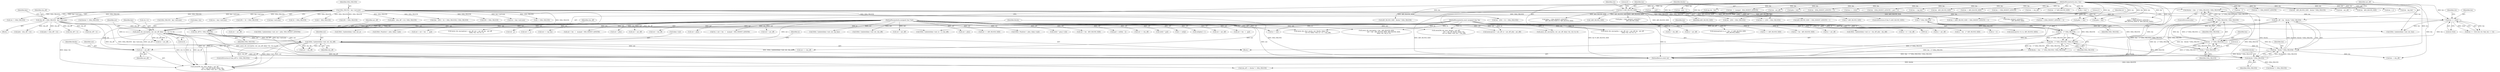 digraph "0_openssl_68595c0c2886e7942a14f98c17a55a88afb6c292@pointer" {
"1001897" [label="(Call,out + aes_off)"];
"1001886" [label="(Call,SHA1_Update(&key->md, out, sha_off))"];
"1001874" [label="(Call,aesni_cbc_encrypt(in, out, aes_off, &key->ks, ctx->iv, 0))"];
"1000125" [label="(MethodParameterIn,const unsigned char *in)"];
"1000124" [label="(MethodParameterIn,unsigned char *out)"];
"1001867" [label="(Call,aes_off = len - blocks * SHA_CBLOCK)"];
"1001869" [label="(Call,len - blocks * SHA_CBLOCK)"];
"1001851" [label="(Call,len - 3 * SHA_CBLOCK)"];
"1001835" [label="(Call,len >= 1024)"];
"1000168" [label="(Call,len % AES_BLOCK_SIZE)"];
"1000126" [label="(MethodParameterIn,size_t len)"];
"1001853" [label="(Call,3 * SHA_CBLOCK)"];
"1000155" [label="(Call,SHA_CBLOCK - key->md.num)"];
"1001861" [label="(Call,len - 2 * SHA_CBLOCK)"];
"1001863" [label="(Call,2 * SHA_CBLOCK)"];
"1001871" [label="(Call,blocks * SHA_CBLOCK)"];
"1001858" [label="(Call,blocks = (len - 2 * SHA_CBLOCK) / SHA_CBLOCK)"];
"1001860" [label="(Call,(len - 2 * SHA_CBLOCK) / SHA_CBLOCK)"];
"1001848" [label="(Call,blocks = (len - 3 * SHA_CBLOCK) / SHA_CBLOCK)"];
"1001850" [label="(Call,(len - 3 * SHA_CBLOCK) / SHA_CBLOCK)"];
"1001845" [label="(Call,sha_off %= SHA_CBLOCK)"];
"1000153" [label="(Call,sha_off = SHA_CBLOCK - key->md.num)"];
"1001861" [label="(Call,len - 2 * SHA_CBLOCK)"];
"1001017" [label="(Call,res != SHA_CBLOCK)"];
"1001892" [label="(Identifier,sha_off)"];
"1001865" [label="(Identifier,SHA_CBLOCK)"];
"1000156" [label="(Identifier,SHA_CBLOCK)"];
"1001897" [label="(Call,out + aes_off)"];
"1001894" [label="(Call,in + aes_off)"];
"1000707" [label="(Call,len - (256 + 32 + SHA_CBLOCK))"];
"1000392" [label="(Call,out + aes_off)"];
"1000604" [label="(Call,len - 1)"];
"1000257" [label="(Call,blocks *= SHA_CBLOCK)"];
"1000320" [label="(Call,plen != len)"];
"1001873" [label="(Identifier,SHA_CBLOCK)"];
"1001520" [label="(Call,len += SHA_DIGEST_LENGTH)"];
"1001852" [label="(Identifier,len)"];
"1000498" [label="(Call,len < (AES_BLOCK_SIZE + SHA_DIGEST_LENGTH + 1))"];
"1000213" [label="(Call,plen > (sha_off + iv))"];
"1001783" [label="(Call,out = out + len - 1 - pad)"];
"1000830" [label="(Call,SHA_CBLOCK - key->md.num)"];
"1001851" [label="(Call,len - 3 * SHA_CBLOCK)"];
"1000192" [label="(Call,SHA_DIGEST_LENGTH +\n                   AES_BLOCK_SIZE)"];
"1000125" [label="(MethodParameterIn,const unsigned char *in)"];
"1000577" [label="(Call,aesni_cbc_encrypt(in + len - AES_BLOCK_SIZE,\n                                  out + len - AES_BLOCK_SIZE, AES_BLOCK_SIZE,\n                                  &key->ks, tail_iv, 0))"];
"1001900" [label="(Identifier,blocks)"];
"1000717" [label="(Call,len - AES_BLOCK_SIZE - blocks * SHA_CBLOCK)"];
"1000154" [label="(Identifier,sha_off)"];
"1001843" [label="(Block,)"];
"1001887" [label="(Call,&key->md)"];
"1001876" [label="(Identifier,out)"];
"1000391" [label="(Call,aesni_cbc_encrypt(out + aes_off, out + aes_off, len - aes_off,\n                              &key->ks, ctx->iv, 1))"];
"1000398" [label="(Call,len - aes_off)"];
"1001840" [label="(Identifier,ctx)"];
"1001866" [label="(Identifier,SHA_CBLOCK)"];
"1001885" [label="(Literal,0)"];
"1001860" [label="(Call,(len - 2 * SHA_CBLOCK) / SHA_CBLOCK)"];
"1001889" [label="(Identifier,key)"];
"1001834" [label="(Call,len >= 1024 && ctx->key_len == 32)"];
"1000172" [label="(Literal,0)"];
"1001523" [label="(Call,res = key->md.num)"];
"1001856" [label="(Identifier,SHA_CBLOCK)"];
"1001855" [label="(Identifier,SHA_CBLOCK)"];
"1001853" [label="(Call,3 * SHA_CBLOCK)"];
"1001647" [label="(Call,out - p)"];
"1000228" [label="(Call,SHA1_Update(&key->md, in + iv, sha_off))"];
"1000844" [label="(Call,out += j)"];
"1001893" [label="(Call,aesni256_cbc_sha1_dec(in + aes_off,\n                                      out + aes_off, blocks, &key->ks,\n                                      ctx->iv, &key->md, out + sha_off))"];
"1000580" [label="(Call,len - AES_BLOCK_SIZE)"];
"1001877" [label="(Identifier,aes_off)"];
"1001847" [label="(Identifier,SHA_CBLOCK)"];
"1001625" [label="(Call,out += inp_len)"];
"1001912" [label="(Call,out + sha_off)"];
"1001850" [label="(Call,(len - 3 * SHA_CBLOCK) / SHA_CBLOCK)"];
"1000847" [label="(Call,len -= j)"];
"1001868" [label="(Identifier,aes_off)"];
"1000820" [label="(Call,len - (256 + SHA_CBLOCK))"];
"1001854" [label="(Literal,3)"];
"1001857" [label="(ControlStructure,else)"];
"1001867" [label="(Call,aes_off = len - blocks * SHA_CBLOCK)"];
"1001635" [label="(Call,out + len - 1 - maxpad - SHA_DIGEST_LENGTH)"];
"1001875" [label="(Identifier,in)"];
"1001561" [label="(Call,len - inp_len)"];
"1001787" [label="(Call,len - 1 - pad)"];
"1000127" [label="(Block,)"];
"1001899" [label="(Identifier,aes_off)"];
"1000328" [label="(Call,memcpy(out + aes_off, in + aes_off, plen - aes_off))"];
"1000376" [label="(Call,len - plen - 1)"];
"1000811" [label="(Call,len >= (256 + SHA_CBLOCK))"];
"1000719" [label="(Call,AES_BLOCK_SIZE - blocks * SHA_CBLOCK)"];
"1000170" [label="(Identifier,AES_BLOCK_SIZE)"];
"1000339" [label="(Call,out + plen)"];
"1000660" [label="(Call,inp_len - len)"];
"1001637" [label="(Call,len - 1 - maxpad - SHA_DIGEST_LENGTH)"];
"1000418" [label="(Call,len - aes_off)"];
"1000167" [label="(ControlStructure,if (len % AES_BLOCK_SIZE))"];
"1000329" [label="(Call,out + aes_off)"];
"1000709" [label="(Call,256 + 32 + SHA_CBLOCK)"];
"1000412" [label="(Call,in + aes_off)"];
"1000569" [label="(Call,in + len - 2 * AES_BLOCK_SIZE)"];
"1000767" [label="(Call,out + sha_off)"];
"1000363" [label="(Call,out + plen)"];
"1000164" [label="(Identifier,key)"];
"1000411" [label="(Call,aesni_cbc_encrypt(in + aes_off, out + aes_off, len - aes_off,\n                              &key->ks, ctx->iv, 1))"];
"1000190" [label="(Call,plen + SHA_DIGEST_LENGTH +\n                   AES_BLOCK_SIZE)"];
"1001633" [label="(Call,*p = out + len - 1 - maxpad - SHA_DIGEST_LENGTH)"];
"1000182" [label="(Call,plen = len)"];
"1000381" [label="(Call,plen < len)"];
"1000752" [label="(Call,out + aes_off)"];
"1001915" [label="(Call,sha_off += blocks *= SHA_CBLOCK)"];
"1000233" [label="(Call,in + iv)"];
"1000313" [label="(Call,in + sha_off)"];
"1001858" [label="(Call,blocks = (len - 2 * SHA_CBLOCK) / SHA_CBLOCK)"];
"1000126" [label="(MethodParameterIn,size_t len)"];
"1001871" [label="(Call,blocks * SHA_CBLOCK)"];
"1000221" [label="(Call,plen - (sha_off + iv))"];
"1000332" [label="(Call,in + aes_off)"];
"1001882" [label="(Call,ctx->iv)"];
"1000237" [label="(Call,aesni_cbc_sha1_enc(in, out, blocks, &key->ks,\n                               ctx->iv, &key->md, in + iv + sha_off))"];
"1001848" [label="(Call,blocks = (len - 3 * SHA_CBLOCK) / SHA_CBLOCK)"];
"1001845" [label="(Call,sha_off %= SHA_CBLOCK)"];
"1001971" [label="(MethodReturn,static int)"];
"1001874" [label="(Call,aesni_cbc_encrypt(in, out, aes_off, &key->ks, ctx->iv, 0))"];
"1000507" [label="(Call,memcpy(ctx->iv, in, AES_BLOCK_SIZE))"];
"1001920" [label="(Call,out += sha_off)"];
"1000157" [label="(Call,key->md.num)"];
"1001846" [label="(Identifier,sha_off)"];
"1000187" [label="(Call,len !=\n                 ((plen + SHA_DIGEST_LENGTH +\n                   AES_BLOCK_SIZE) & -AES_BLOCK_SIZE))"];
"1000215" [label="(Call,sha_off + iv)"];
"1001837" [label="(Literal,1024)"];
"1000609" [label="(Call,len - (SHA_DIGEST_LENGTH + 1))"];
"1000800" [label="(Call,SHA1_Update(&key->md, out, inp_len))"];
"1000741" [label="(Call,SHA1_Update(&key->md, out, sha_off))"];
"1000711" [label="(Call,32 + SHA_CBLOCK)"];
"1000825" [label="(Call,0 - SHA_CBLOCK)"];
"1000395" [label="(Call,out + aes_off)"];
"1000169" [label="(Identifier,len)"];
"1000189" [label="(Call,(plen + SHA_DIGEST_LENGTH +\n                   AES_BLOCK_SIZE) & -AES_BLOCK_SIZE)"];
"1000558" [label="(Call,len >= 1024)"];
"1001923" [label="(Call,len -= sha_off)"];
"1000168" [label="(Call,len % AES_BLOCK_SIZE)"];
"1000648" [label="(Call,len - (SHA_DIGEST_LENGTH + pad + 1))"];
"1000358" [label="(Call,out + plen)"];
"1000338" [label="(Call,SHA1_Final(out + plen, &key->md))"];
"1001628" [label="(Call,len -= inp_len)"];
"1000729" [label="(Call,aesni_cbc_encrypt(in, out, aes_off, &key->ks, ctx->iv, 0))"];
"1000585" [label="(Call,len - AES_BLOCK_SIZE)"];
"1001870" [label="(Identifier,len)"];
"1000547" [label="(Call,out[i] ^ pmac->c[i])"];
"1000567" [label="(Call,memcpy(tail_iv, in + len - 2 * AES_BLOCK_SIZE,\n                       AES_BLOCK_SIZE))"];
"1000583" [label="(Call,out + len - AES_BLOCK_SIZE)"];
"1000600" [label="(Call,pad = out[len - 1])"];
"1000822" [label="(Call,256 + SHA_CBLOCK)"];
"1000519" [label="(Call,len -= AES_BLOCK_SIZE)"];
"1000807" [label="(Call,len -= SHA_DIGEST_LENGTH)"];
"1000195" [label="(Call,-AES_BLOCK_SIZE)"];
"1000778" [label="(Call,len -= sha_off)"];
"1000775" [label="(Call,out += sha_off)"];
"1001864" [label="(Literal,2)"];
"1001836" [label="(Identifier,len)"];
"1000220" [label="(Call,(plen - (sha_off + iv)) / SHA_CBLOCK)"];
"1000153" [label="(Call,sha_off = SHA_CBLOCK - key->md.num)"];
"1001878" [label="(Call,&key->ks)"];
"1000325" [label="(Call,in != out)"];
"1001917" [label="(Call,blocks *= SHA_CBLOCK)"];
"1000223" [label="(Call,sha_off + iv)"];
"1001886" [label="(Call,SHA1_Update(&key->md, out, sha_off))"];
"1001962" [label="(Call,SHA1_Update(&key->md, out, len))"];
"1001895" [label="(Identifier,in)"];
"1000513" [label="(Call,in += AES_BLOCK_SIZE)"];
"1000578" [label="(Call,in + len - AES_BLOCK_SIZE)"];
"1000524" [label="(Call,len < (SHA_DIGEST_LENGTH + 1))"];
"1000124" [label="(MethodParameterIn,unsigned char *out)"];
"1001807" [label="(Call,out[i] ^ pad)"];
"1000969" [label="(Call,c = out[j])"];
"1001898" [label="(Identifier,out)"];
"1000749" [label="(Call,in + aes_off)"];
"1000386" [label="(Call,out[plen] = l)"];
"1000706" [label="(Call,(len - (256 + 32 + SHA_CBLOCK)) / SHA_CBLOCK)"];
"1000175" [label="(Identifier,ctx)"];
"1001891" [label="(Identifier,out)"];
"1000415" [label="(Call,out + aes_off)"];
"1000155" [label="(Call,SHA_CBLOCK - key->md.num)"];
"1000813" [label="(Call,256 + SHA_CBLOCK)"];
"1000500" [label="(Call,AES_BLOCK_SIZE + SHA_DIGEST_LENGTH + 1)"];
"1001862" [label="(Identifier,len)"];
"1001785" [label="(Call,out + len - 1 - pad)"];
"1001835" [label="(Call,len >= 1024)"];
"1000516" [label="(Call,out += AES_BLOCK_SIZE)"];
"1001844" [label="(ControlStructure,if (sha_off %= SHA_CBLOCK))"];
"1000571" [label="(Call,len - 2 * AES_BLOCK_SIZE)"];
"1001863" [label="(Call,2 * SHA_CBLOCK)"];
"1000962" [label="(Call,j < len)"];
"1000748" [label="(Call,aesni256_cbc_sha1_dec(in + aes_off,\n                                      out + aes_off, blocks, &key->ks,\n                                      ctx->iv, &key->md, out + sha_off))"];
"1001869" [label="(Call,len - blocks * SHA_CBLOCK)"];
"1000952" [label="(Call,res = key->md.num)"];
"1001143" [label="(Call,i < SHA_CBLOCK)"];
"1000308" [label="(Call,SHA1_Update(&key->md, in + sha_off, plen - sha_off))"];
"1000573" [label="(Call,2 * AES_BLOCK_SIZE)"];
"1001859" [label="(Identifier,blocks)"];
"1000252" [label="(Call,in + iv + sha_off)"];
"1001849" [label="(Identifier,blocks)"];
"1000353" [label="(Call,SHA1_Update(&key->md, out + plen, SHA_DIGEST_LENGTH))"];
"1000837" [label="(Call,SHA1_Update(&key->md, out, j))"];
"1001872" [label="(Identifier,blocks)"];
"1000362" [label="(Call,SHA1_Final(out + plen, &key->md))"];
"1001897" -> "1001893"  [label="AST: "];
"1001897" -> "1001899"  [label="CFG: "];
"1001898" -> "1001897"  [label="AST: "];
"1001899" -> "1001897"  [label="AST: "];
"1001900" -> "1001897"  [label="CFG: "];
"1001897" -> "1001971"  [label="DDG: aes_off"];
"1001886" -> "1001897"  [label="DDG: out"];
"1000124" -> "1001897"  [label="DDG: out"];
"1001874" -> "1001897"  [label="DDG: aes_off"];
"1001886" -> "1001843"  [label="AST: "];
"1001886" -> "1001892"  [label="CFG: "];
"1001887" -> "1001886"  [label="AST: "];
"1001891" -> "1001886"  [label="AST: "];
"1001892" -> "1001886"  [label="AST: "];
"1001895" -> "1001886"  [label="CFG: "];
"1001886" -> "1001971"  [label="DDG: SHA1_Update(&key->md, out, sha_off)"];
"1001874" -> "1001886"  [label="DDG: out"];
"1000124" -> "1001886"  [label="DDG: out"];
"1001845" -> "1001886"  [label="DDG: sha_off"];
"1001886" -> "1001893"  [label="DDG: out"];
"1001886" -> "1001893"  [label="DDG: &key->md"];
"1001886" -> "1001893"  [label="DDG: sha_off"];
"1001886" -> "1001912"  [label="DDG: out"];
"1001886" -> "1001912"  [label="DDG: sha_off"];
"1001886" -> "1001915"  [label="DDG: sha_off"];
"1001886" -> "1001920"  [label="DDG: out"];
"1001874" -> "1001843"  [label="AST: "];
"1001874" -> "1001885"  [label="CFG: "];
"1001875" -> "1001874"  [label="AST: "];
"1001876" -> "1001874"  [label="AST: "];
"1001877" -> "1001874"  [label="AST: "];
"1001878" -> "1001874"  [label="AST: "];
"1001882" -> "1001874"  [label="AST: "];
"1001885" -> "1001874"  [label="AST: "];
"1001889" -> "1001874"  [label="CFG: "];
"1001874" -> "1001971"  [label="DDG: aesni_cbc_encrypt(in, out, aes_off, &key->ks, ctx->iv, 0)"];
"1000125" -> "1001874"  [label="DDG: in"];
"1000124" -> "1001874"  [label="DDG: out"];
"1001867" -> "1001874"  [label="DDG: aes_off"];
"1001874" -> "1001893"  [label="DDG: in"];
"1001874" -> "1001893"  [label="DDG: aes_off"];
"1001874" -> "1001893"  [label="DDG: &key->ks"];
"1001874" -> "1001893"  [label="DDG: ctx->iv"];
"1001874" -> "1001894"  [label="DDG: in"];
"1001874" -> "1001894"  [label="DDG: aes_off"];
"1000125" -> "1000122"  [label="AST: "];
"1000125" -> "1001971"  [label="DDG: in"];
"1000125" -> "1000228"  [label="DDG: in"];
"1000125" -> "1000233"  [label="DDG: in"];
"1000125" -> "1000237"  [label="DDG: in"];
"1000125" -> "1000252"  [label="DDG: in"];
"1000125" -> "1000308"  [label="DDG: in"];
"1000125" -> "1000313"  [label="DDG: in"];
"1000125" -> "1000325"  [label="DDG: in"];
"1000125" -> "1000328"  [label="DDG: in"];
"1000125" -> "1000332"  [label="DDG: in"];
"1000125" -> "1000411"  [label="DDG: in"];
"1000125" -> "1000412"  [label="DDG: in"];
"1000125" -> "1000507"  [label="DDG: in"];
"1000125" -> "1000513"  [label="DDG: in"];
"1000125" -> "1000567"  [label="DDG: in"];
"1000125" -> "1000569"  [label="DDG: in"];
"1000125" -> "1000577"  [label="DDG: in"];
"1000125" -> "1000578"  [label="DDG: in"];
"1000125" -> "1000729"  [label="DDG: in"];
"1000125" -> "1000748"  [label="DDG: in"];
"1000125" -> "1000749"  [label="DDG: in"];
"1000125" -> "1001893"  [label="DDG: in"];
"1000125" -> "1001894"  [label="DDG: in"];
"1000124" -> "1000122"  [label="AST: "];
"1000124" -> "1001971"  [label="DDG: out"];
"1000124" -> "1000237"  [label="DDG: out"];
"1000124" -> "1000325"  [label="DDG: out"];
"1000124" -> "1000328"  [label="DDG: out"];
"1000124" -> "1000329"  [label="DDG: out"];
"1000124" -> "1000338"  [label="DDG: out"];
"1000124" -> "1000339"  [label="DDG: out"];
"1000124" -> "1000353"  [label="DDG: out"];
"1000124" -> "1000358"  [label="DDG: out"];
"1000124" -> "1000362"  [label="DDG: out"];
"1000124" -> "1000363"  [label="DDG: out"];
"1000124" -> "1000386"  [label="DDG: out"];
"1000124" -> "1000391"  [label="DDG: out"];
"1000124" -> "1000392"  [label="DDG: out"];
"1000124" -> "1000395"  [label="DDG: out"];
"1000124" -> "1000411"  [label="DDG: out"];
"1000124" -> "1000415"  [label="DDG: out"];
"1000124" -> "1000516"  [label="DDG: out"];
"1000124" -> "1000547"  [label="DDG: out"];
"1000124" -> "1000577"  [label="DDG: out"];
"1000124" -> "1000583"  [label="DDG: out"];
"1000124" -> "1000600"  [label="DDG: out"];
"1000124" -> "1000729"  [label="DDG: out"];
"1000124" -> "1000741"  [label="DDG: out"];
"1000124" -> "1000748"  [label="DDG: out"];
"1000124" -> "1000752"  [label="DDG: out"];
"1000124" -> "1000767"  [label="DDG: out"];
"1000124" -> "1000775"  [label="DDG: out"];
"1000124" -> "1000800"  [label="DDG: out"];
"1000124" -> "1000837"  [label="DDG: out"];
"1000124" -> "1000844"  [label="DDG: out"];
"1000124" -> "1000969"  [label="DDG: out"];
"1000124" -> "1001625"  [label="DDG: out"];
"1000124" -> "1001633"  [label="DDG: out"];
"1000124" -> "1001635"  [label="DDG: out"];
"1000124" -> "1001647"  [label="DDG: out"];
"1000124" -> "1001783"  [label="DDG: out"];
"1000124" -> "1001785"  [label="DDG: out"];
"1000124" -> "1001807"  [label="DDG: out"];
"1000124" -> "1001893"  [label="DDG: out"];
"1000124" -> "1001912"  [label="DDG: out"];
"1000124" -> "1001920"  [label="DDG: out"];
"1000124" -> "1001962"  [label="DDG: out"];
"1001867" -> "1001843"  [label="AST: "];
"1001867" -> "1001869"  [label="CFG: "];
"1001868" -> "1001867"  [label="AST: "];
"1001869" -> "1001867"  [label="AST: "];
"1001875" -> "1001867"  [label="CFG: "];
"1001867" -> "1001971"  [label="DDG: len - blocks * SHA_CBLOCK"];
"1001869" -> "1001867"  [label="DDG: len"];
"1001869" -> "1001867"  [label="DDG: blocks * SHA_CBLOCK"];
"1001869" -> "1001871"  [label="CFG: "];
"1001870" -> "1001869"  [label="AST: "];
"1001871" -> "1001869"  [label="AST: "];
"1001869" -> "1001971"  [label="DDG: blocks * SHA_CBLOCK"];
"1001851" -> "1001869"  [label="DDG: len"];
"1001861" -> "1001869"  [label="DDG: len"];
"1000126" -> "1001869"  [label="DDG: len"];
"1001871" -> "1001869"  [label="DDG: blocks"];
"1001871" -> "1001869"  [label="DDG: SHA_CBLOCK"];
"1001869" -> "1001923"  [label="DDG: len"];
"1001851" -> "1001850"  [label="AST: "];
"1001851" -> "1001853"  [label="CFG: "];
"1001852" -> "1001851"  [label="AST: "];
"1001853" -> "1001851"  [label="AST: "];
"1001856" -> "1001851"  [label="CFG: "];
"1001851" -> "1001971"  [label="DDG: 3 * SHA_CBLOCK"];
"1001851" -> "1001850"  [label="DDG: len"];
"1001851" -> "1001850"  [label="DDG: 3 * SHA_CBLOCK"];
"1001835" -> "1001851"  [label="DDG: len"];
"1000126" -> "1001851"  [label="DDG: len"];
"1001853" -> "1001851"  [label="DDG: 3"];
"1001853" -> "1001851"  [label="DDG: SHA_CBLOCK"];
"1001835" -> "1001834"  [label="AST: "];
"1001835" -> "1001837"  [label="CFG: "];
"1001836" -> "1001835"  [label="AST: "];
"1001837" -> "1001835"  [label="AST: "];
"1001840" -> "1001835"  [label="CFG: "];
"1001834" -> "1001835"  [label="CFG: "];
"1001835" -> "1001834"  [label="DDG: len"];
"1001835" -> "1001834"  [label="DDG: 1024"];
"1000168" -> "1001835"  [label="DDG: len"];
"1000126" -> "1001835"  [label="DDG: len"];
"1001835" -> "1001861"  [label="DDG: len"];
"1001835" -> "1001962"  [label="DDG: len"];
"1000168" -> "1000167"  [label="AST: "];
"1000168" -> "1000170"  [label="CFG: "];
"1000169" -> "1000168"  [label="AST: "];
"1000170" -> "1000168"  [label="AST: "];
"1000172" -> "1000168"  [label="CFG: "];
"1000175" -> "1000168"  [label="CFG: "];
"1000168" -> "1001971"  [label="DDG: len % AES_BLOCK_SIZE"];
"1000168" -> "1001971"  [label="DDG: len"];
"1000168" -> "1001971"  [label="DDG: AES_BLOCK_SIZE"];
"1000126" -> "1000168"  [label="DDG: len"];
"1000168" -> "1000182"  [label="DDG: len"];
"1000168" -> "1000187"  [label="DDG: len"];
"1000168" -> "1000189"  [label="DDG: AES_BLOCK_SIZE"];
"1000168" -> "1000190"  [label="DDG: AES_BLOCK_SIZE"];
"1000168" -> "1000192"  [label="DDG: AES_BLOCK_SIZE"];
"1000168" -> "1000195"  [label="DDG: AES_BLOCK_SIZE"];
"1000168" -> "1000320"  [label="DDG: len"];
"1000168" -> "1000498"  [label="DDG: len"];
"1000168" -> "1000498"  [label="DDG: AES_BLOCK_SIZE"];
"1000168" -> "1000500"  [label="DDG: AES_BLOCK_SIZE"];
"1000168" -> "1000507"  [label="DDG: AES_BLOCK_SIZE"];
"1000168" -> "1000524"  [label="DDG: len"];
"1000168" -> "1000573"  [label="DDG: AES_BLOCK_SIZE"];
"1000168" -> "1000719"  [label="DDG: AES_BLOCK_SIZE"];
"1000126" -> "1000122"  [label="AST: "];
"1000126" -> "1001971"  [label="DDG: len"];
"1000126" -> "1000182"  [label="DDG: len"];
"1000126" -> "1000187"  [label="DDG: len"];
"1000126" -> "1000320"  [label="DDG: len"];
"1000126" -> "1000376"  [label="DDG: len"];
"1000126" -> "1000381"  [label="DDG: len"];
"1000126" -> "1000398"  [label="DDG: len"];
"1000126" -> "1000418"  [label="DDG: len"];
"1000126" -> "1000498"  [label="DDG: len"];
"1000126" -> "1000519"  [label="DDG: len"];
"1000126" -> "1000524"  [label="DDG: len"];
"1000126" -> "1000558"  [label="DDG: len"];
"1000126" -> "1000571"  [label="DDG: len"];
"1000126" -> "1000580"  [label="DDG: len"];
"1000126" -> "1000585"  [label="DDG: len"];
"1000126" -> "1000604"  [label="DDG: len"];
"1000126" -> "1000609"  [label="DDG: len"];
"1000126" -> "1000648"  [label="DDG: len"];
"1000126" -> "1000660"  [label="DDG: len"];
"1000126" -> "1000707"  [label="DDG: len"];
"1000126" -> "1000717"  [label="DDG: len"];
"1000126" -> "1000778"  [label="DDG: len"];
"1000126" -> "1000807"  [label="DDG: len"];
"1000126" -> "1000811"  [label="DDG: len"];
"1000126" -> "1000820"  [label="DDG: len"];
"1000126" -> "1000847"  [label="DDG: len"];
"1000126" -> "1000962"  [label="DDG: len"];
"1000126" -> "1001520"  [label="DDG: len"];
"1000126" -> "1001561"  [label="DDG: len"];
"1000126" -> "1001628"  [label="DDG: len"];
"1000126" -> "1001637"  [label="DDG: len"];
"1000126" -> "1001787"  [label="DDG: len"];
"1000126" -> "1001861"  [label="DDG: len"];
"1000126" -> "1001923"  [label="DDG: len"];
"1000126" -> "1001962"  [label="DDG: len"];
"1001853" -> "1001855"  [label="CFG: "];
"1001854" -> "1001853"  [label="AST: "];
"1001855" -> "1001853"  [label="AST: "];
"1000155" -> "1001853"  [label="DDG: SHA_CBLOCK"];
"1001853" -> "1001850"  [label="DDG: SHA_CBLOCK"];
"1000155" -> "1000153"  [label="AST: "];
"1000155" -> "1000157"  [label="CFG: "];
"1000156" -> "1000155"  [label="AST: "];
"1000157" -> "1000155"  [label="AST: "];
"1000153" -> "1000155"  [label="CFG: "];
"1000155" -> "1001971"  [label="DDG: key->md.num"];
"1000155" -> "1001971"  [label="DDG: SHA_CBLOCK"];
"1000155" -> "1000153"  [label="DDG: SHA_CBLOCK"];
"1000155" -> "1000153"  [label="DDG: key->md.num"];
"1000155" -> "1000220"  [label="DDG: SHA_CBLOCK"];
"1000155" -> "1000257"  [label="DDG: SHA_CBLOCK"];
"1000155" -> "1000707"  [label="DDG: SHA_CBLOCK"];
"1000155" -> "1000709"  [label="DDG: SHA_CBLOCK"];
"1000155" -> "1000711"  [label="DDG: SHA_CBLOCK"];
"1000155" -> "1000706"  [label="DDG: SHA_CBLOCK"];
"1000155" -> "1000811"  [label="DDG: SHA_CBLOCK"];
"1000155" -> "1000813"  [label="DDG: SHA_CBLOCK"];
"1000155" -> "1000820"  [label="DDG: SHA_CBLOCK"];
"1000155" -> "1000822"  [label="DDG: SHA_CBLOCK"];
"1000155" -> "1000825"  [label="DDG: SHA_CBLOCK"];
"1000155" -> "1000830"  [label="DDG: key->md.num"];
"1000155" -> "1000952"  [label="DDG: key->md.num"];
"1000155" -> "1001017"  [label="DDG: SHA_CBLOCK"];
"1000155" -> "1001143"  [label="DDG: SHA_CBLOCK"];
"1000155" -> "1001523"  [label="DDG: key->md.num"];
"1000155" -> "1001845"  [label="DDG: SHA_CBLOCK"];
"1000155" -> "1001863"  [label="DDG: SHA_CBLOCK"];
"1001861" -> "1001860"  [label="AST: "];
"1001861" -> "1001863"  [label="CFG: "];
"1001862" -> "1001861"  [label="AST: "];
"1001863" -> "1001861"  [label="AST: "];
"1001866" -> "1001861"  [label="CFG: "];
"1001861" -> "1001971"  [label="DDG: 2 * SHA_CBLOCK"];
"1001861" -> "1001860"  [label="DDG: len"];
"1001861" -> "1001860"  [label="DDG: 2 * SHA_CBLOCK"];
"1001863" -> "1001861"  [label="DDG: 2"];
"1001863" -> "1001861"  [label="DDG: SHA_CBLOCK"];
"1001863" -> "1001865"  [label="CFG: "];
"1001864" -> "1001863"  [label="AST: "];
"1001865" -> "1001863"  [label="AST: "];
"1001863" -> "1001860"  [label="DDG: SHA_CBLOCK"];
"1001871" -> "1001873"  [label="CFG: "];
"1001872" -> "1001871"  [label="AST: "];
"1001873" -> "1001871"  [label="AST: "];
"1001858" -> "1001871"  [label="DDG: blocks"];
"1001848" -> "1001871"  [label="DDG: blocks"];
"1001850" -> "1001871"  [label="DDG: SHA_CBLOCK"];
"1001860" -> "1001871"  [label="DDG: SHA_CBLOCK"];
"1001871" -> "1001893"  [label="DDG: blocks"];
"1001871" -> "1001915"  [label="DDG: SHA_CBLOCK"];
"1001871" -> "1001917"  [label="DDG: SHA_CBLOCK"];
"1001858" -> "1001857"  [label="AST: "];
"1001858" -> "1001860"  [label="CFG: "];
"1001859" -> "1001858"  [label="AST: "];
"1001860" -> "1001858"  [label="AST: "];
"1001868" -> "1001858"  [label="CFG: "];
"1001858" -> "1001971"  [label="DDG: (len - 2 * SHA_CBLOCK) / SHA_CBLOCK"];
"1001860" -> "1001858"  [label="DDG: len - 2 * SHA_CBLOCK"];
"1001860" -> "1001858"  [label="DDG: SHA_CBLOCK"];
"1001860" -> "1001866"  [label="CFG: "];
"1001866" -> "1001860"  [label="AST: "];
"1001860" -> "1001971"  [label="DDG: len - 2 * SHA_CBLOCK"];
"1001848" -> "1001844"  [label="AST: "];
"1001848" -> "1001850"  [label="CFG: "];
"1001849" -> "1001848"  [label="AST: "];
"1001850" -> "1001848"  [label="AST: "];
"1001868" -> "1001848"  [label="CFG: "];
"1001848" -> "1001971"  [label="DDG: (len - 3 * SHA_CBLOCK) / SHA_CBLOCK"];
"1001850" -> "1001848"  [label="DDG: len - 3 * SHA_CBLOCK"];
"1001850" -> "1001848"  [label="DDG: SHA_CBLOCK"];
"1001850" -> "1001856"  [label="CFG: "];
"1001856" -> "1001850"  [label="AST: "];
"1001850" -> "1001971"  [label="DDG: len - 3 * SHA_CBLOCK"];
"1001845" -> "1001844"  [label="AST: "];
"1001845" -> "1001847"  [label="CFG: "];
"1001846" -> "1001845"  [label="AST: "];
"1001847" -> "1001845"  [label="AST: "];
"1001849" -> "1001845"  [label="CFG: "];
"1001859" -> "1001845"  [label="CFG: "];
"1000153" -> "1001845"  [label="DDG: sha_off"];
"1000153" -> "1000127"  [label="AST: "];
"1000154" -> "1000153"  [label="AST: "];
"1000164" -> "1000153"  [label="CFG: "];
"1000153" -> "1001971"  [label="DDG: SHA_CBLOCK - key->md.num"];
"1000153" -> "1001971"  [label="DDG: sha_off"];
"1000153" -> "1000213"  [label="DDG: sha_off"];
"1000153" -> "1000215"  [label="DDG: sha_off"];
"1000153" -> "1000221"  [label="DDG: sha_off"];
"1000153" -> "1000223"  [label="DDG: sha_off"];
"1000153" -> "1000228"  [label="DDG: sha_off"];
}
